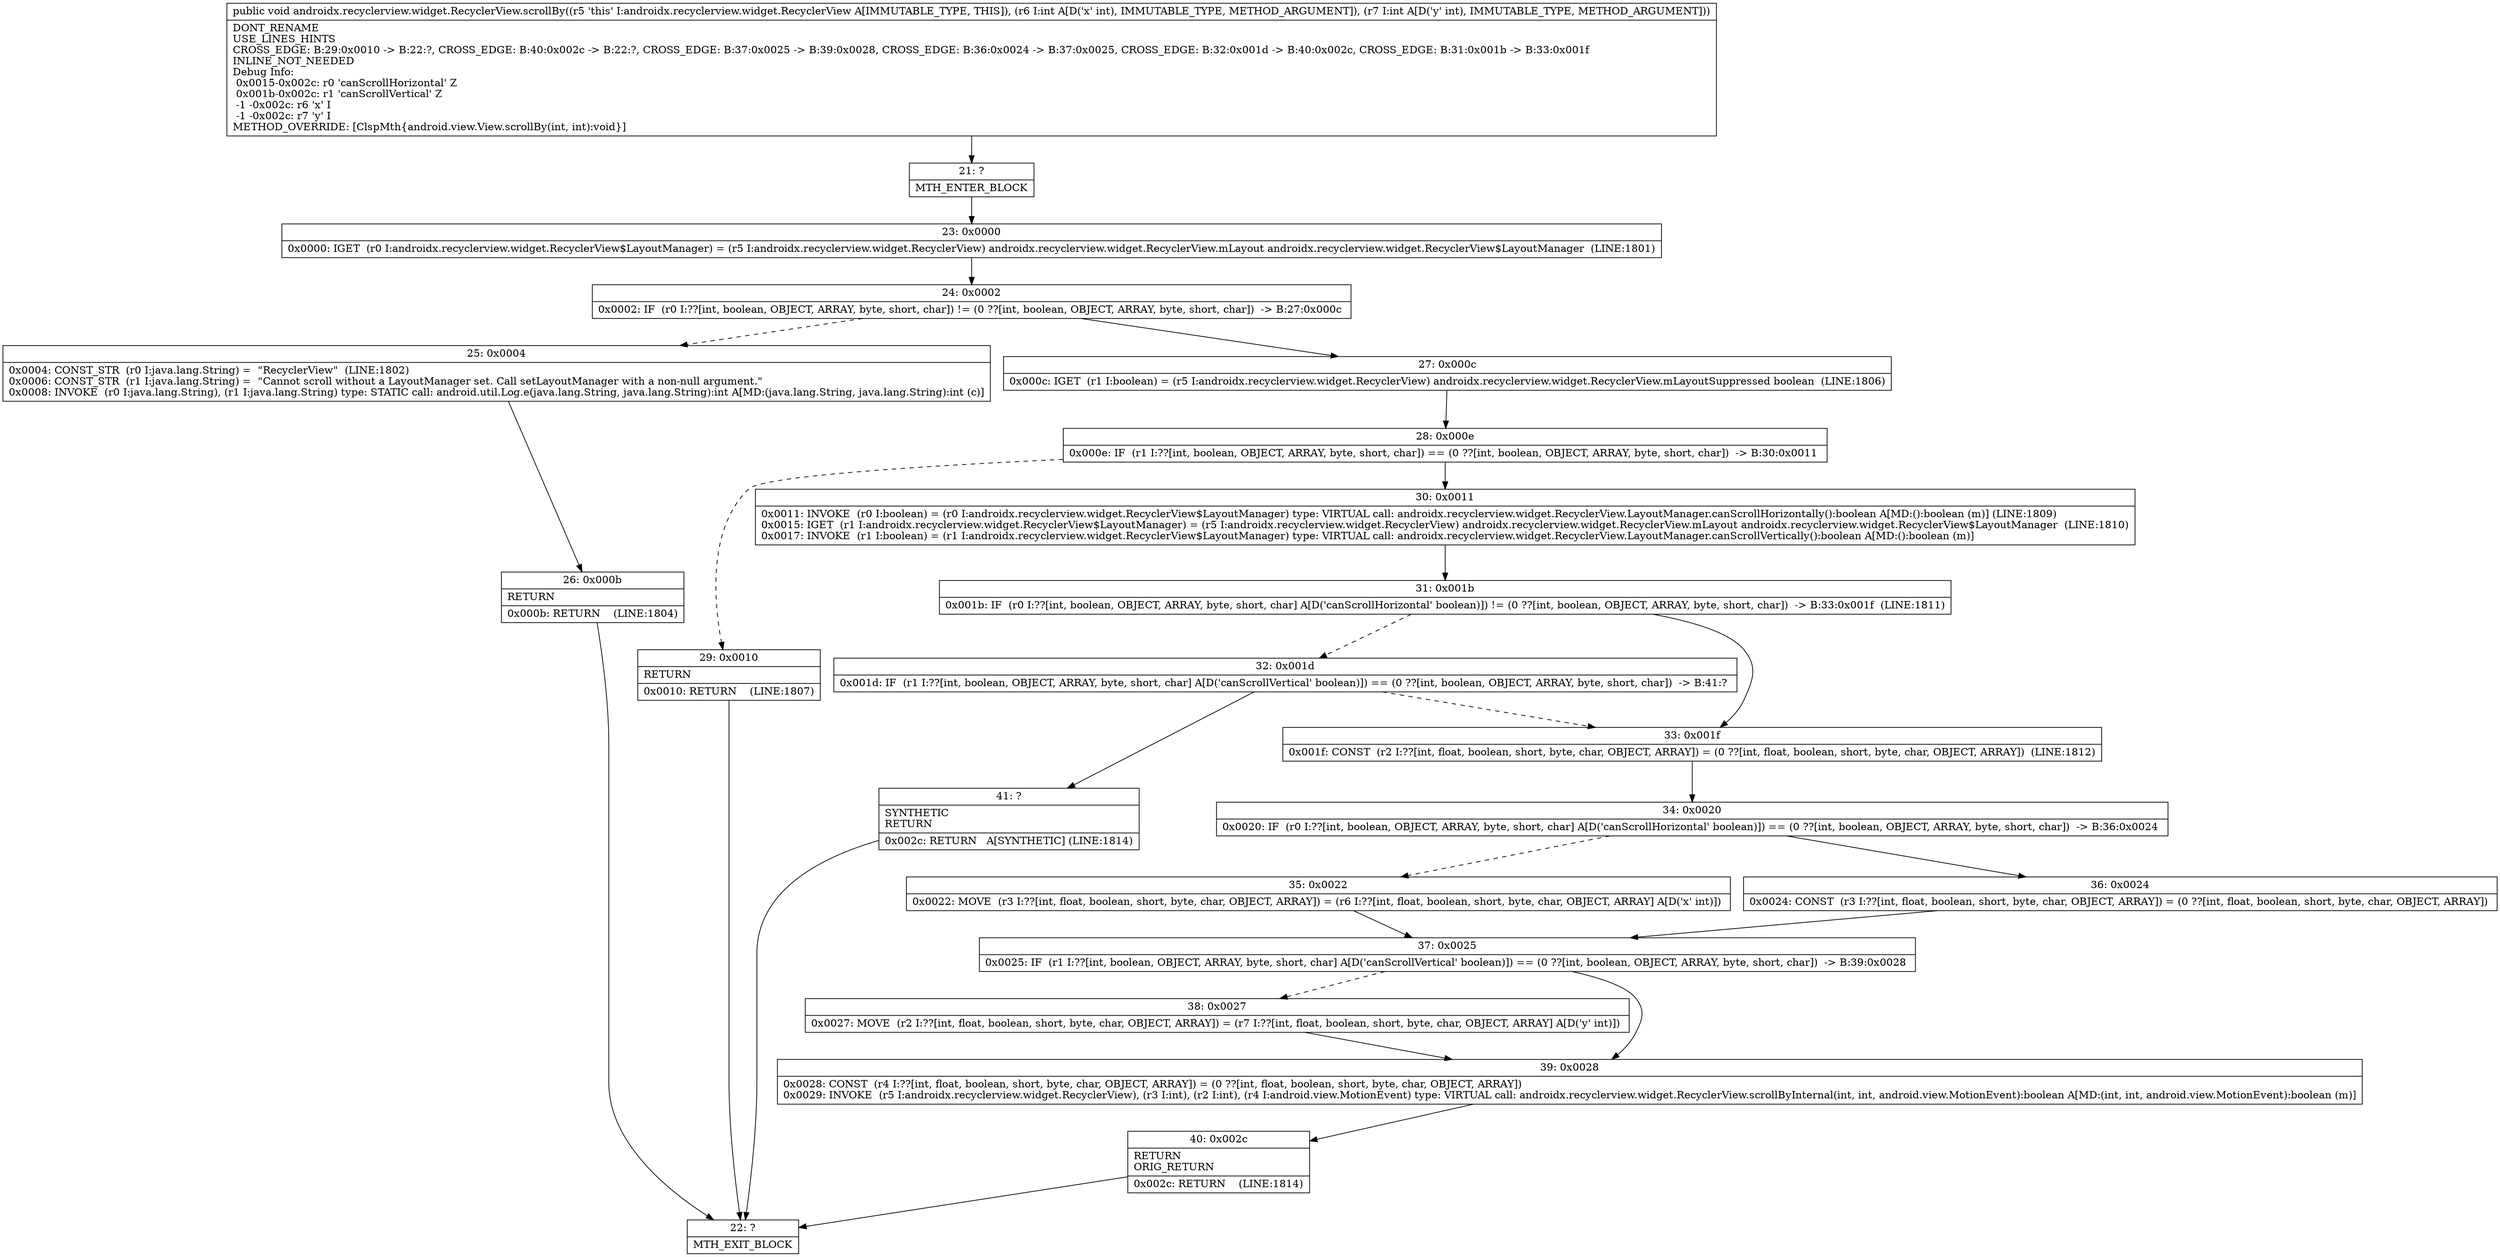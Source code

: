 digraph "CFG forandroidx.recyclerview.widget.RecyclerView.scrollBy(II)V" {
Node_21 [shape=record,label="{21\:\ ?|MTH_ENTER_BLOCK\l}"];
Node_23 [shape=record,label="{23\:\ 0x0000|0x0000: IGET  (r0 I:androidx.recyclerview.widget.RecyclerView$LayoutManager) = (r5 I:androidx.recyclerview.widget.RecyclerView) androidx.recyclerview.widget.RecyclerView.mLayout androidx.recyclerview.widget.RecyclerView$LayoutManager  (LINE:1801)\l}"];
Node_24 [shape=record,label="{24\:\ 0x0002|0x0002: IF  (r0 I:??[int, boolean, OBJECT, ARRAY, byte, short, char]) != (0 ??[int, boolean, OBJECT, ARRAY, byte, short, char])  \-\> B:27:0x000c \l}"];
Node_25 [shape=record,label="{25\:\ 0x0004|0x0004: CONST_STR  (r0 I:java.lang.String) =  \"RecyclerView\"  (LINE:1802)\l0x0006: CONST_STR  (r1 I:java.lang.String) =  \"Cannot scroll without a LayoutManager set. Call setLayoutManager with a non\-null argument.\" \l0x0008: INVOKE  (r0 I:java.lang.String), (r1 I:java.lang.String) type: STATIC call: android.util.Log.e(java.lang.String, java.lang.String):int A[MD:(java.lang.String, java.lang.String):int (c)]\l}"];
Node_26 [shape=record,label="{26\:\ 0x000b|RETURN\l|0x000b: RETURN    (LINE:1804)\l}"];
Node_22 [shape=record,label="{22\:\ ?|MTH_EXIT_BLOCK\l}"];
Node_27 [shape=record,label="{27\:\ 0x000c|0x000c: IGET  (r1 I:boolean) = (r5 I:androidx.recyclerview.widget.RecyclerView) androidx.recyclerview.widget.RecyclerView.mLayoutSuppressed boolean  (LINE:1806)\l}"];
Node_28 [shape=record,label="{28\:\ 0x000e|0x000e: IF  (r1 I:??[int, boolean, OBJECT, ARRAY, byte, short, char]) == (0 ??[int, boolean, OBJECT, ARRAY, byte, short, char])  \-\> B:30:0x0011 \l}"];
Node_29 [shape=record,label="{29\:\ 0x0010|RETURN\l|0x0010: RETURN    (LINE:1807)\l}"];
Node_30 [shape=record,label="{30\:\ 0x0011|0x0011: INVOKE  (r0 I:boolean) = (r0 I:androidx.recyclerview.widget.RecyclerView$LayoutManager) type: VIRTUAL call: androidx.recyclerview.widget.RecyclerView.LayoutManager.canScrollHorizontally():boolean A[MD:():boolean (m)] (LINE:1809)\l0x0015: IGET  (r1 I:androidx.recyclerview.widget.RecyclerView$LayoutManager) = (r5 I:androidx.recyclerview.widget.RecyclerView) androidx.recyclerview.widget.RecyclerView.mLayout androidx.recyclerview.widget.RecyclerView$LayoutManager  (LINE:1810)\l0x0017: INVOKE  (r1 I:boolean) = (r1 I:androidx.recyclerview.widget.RecyclerView$LayoutManager) type: VIRTUAL call: androidx.recyclerview.widget.RecyclerView.LayoutManager.canScrollVertically():boolean A[MD:():boolean (m)]\l}"];
Node_31 [shape=record,label="{31\:\ 0x001b|0x001b: IF  (r0 I:??[int, boolean, OBJECT, ARRAY, byte, short, char] A[D('canScrollHorizontal' boolean)]) != (0 ??[int, boolean, OBJECT, ARRAY, byte, short, char])  \-\> B:33:0x001f  (LINE:1811)\l}"];
Node_32 [shape=record,label="{32\:\ 0x001d|0x001d: IF  (r1 I:??[int, boolean, OBJECT, ARRAY, byte, short, char] A[D('canScrollVertical' boolean)]) == (0 ??[int, boolean, OBJECT, ARRAY, byte, short, char])  \-\> B:41:? \l}"];
Node_41 [shape=record,label="{41\:\ ?|SYNTHETIC\lRETURN\l|0x002c: RETURN   A[SYNTHETIC] (LINE:1814)\l}"];
Node_33 [shape=record,label="{33\:\ 0x001f|0x001f: CONST  (r2 I:??[int, float, boolean, short, byte, char, OBJECT, ARRAY]) = (0 ??[int, float, boolean, short, byte, char, OBJECT, ARRAY])  (LINE:1812)\l}"];
Node_34 [shape=record,label="{34\:\ 0x0020|0x0020: IF  (r0 I:??[int, boolean, OBJECT, ARRAY, byte, short, char] A[D('canScrollHorizontal' boolean)]) == (0 ??[int, boolean, OBJECT, ARRAY, byte, short, char])  \-\> B:36:0x0024 \l}"];
Node_35 [shape=record,label="{35\:\ 0x0022|0x0022: MOVE  (r3 I:??[int, float, boolean, short, byte, char, OBJECT, ARRAY]) = (r6 I:??[int, float, boolean, short, byte, char, OBJECT, ARRAY] A[D('x' int)]) \l}"];
Node_37 [shape=record,label="{37\:\ 0x0025|0x0025: IF  (r1 I:??[int, boolean, OBJECT, ARRAY, byte, short, char] A[D('canScrollVertical' boolean)]) == (0 ??[int, boolean, OBJECT, ARRAY, byte, short, char])  \-\> B:39:0x0028 \l}"];
Node_38 [shape=record,label="{38\:\ 0x0027|0x0027: MOVE  (r2 I:??[int, float, boolean, short, byte, char, OBJECT, ARRAY]) = (r7 I:??[int, float, boolean, short, byte, char, OBJECT, ARRAY] A[D('y' int)]) \l}"];
Node_39 [shape=record,label="{39\:\ 0x0028|0x0028: CONST  (r4 I:??[int, float, boolean, short, byte, char, OBJECT, ARRAY]) = (0 ??[int, float, boolean, short, byte, char, OBJECT, ARRAY]) \l0x0029: INVOKE  (r5 I:androidx.recyclerview.widget.RecyclerView), (r3 I:int), (r2 I:int), (r4 I:android.view.MotionEvent) type: VIRTUAL call: androidx.recyclerview.widget.RecyclerView.scrollByInternal(int, int, android.view.MotionEvent):boolean A[MD:(int, int, android.view.MotionEvent):boolean (m)]\l}"];
Node_40 [shape=record,label="{40\:\ 0x002c|RETURN\lORIG_RETURN\l|0x002c: RETURN    (LINE:1814)\l}"];
Node_36 [shape=record,label="{36\:\ 0x0024|0x0024: CONST  (r3 I:??[int, float, boolean, short, byte, char, OBJECT, ARRAY]) = (0 ??[int, float, boolean, short, byte, char, OBJECT, ARRAY]) \l}"];
MethodNode[shape=record,label="{public void androidx.recyclerview.widget.RecyclerView.scrollBy((r5 'this' I:androidx.recyclerview.widget.RecyclerView A[IMMUTABLE_TYPE, THIS]), (r6 I:int A[D('x' int), IMMUTABLE_TYPE, METHOD_ARGUMENT]), (r7 I:int A[D('y' int), IMMUTABLE_TYPE, METHOD_ARGUMENT]))  | DONT_RENAME\lUSE_LINES_HINTS\lCROSS_EDGE: B:29:0x0010 \-\> B:22:?, CROSS_EDGE: B:40:0x002c \-\> B:22:?, CROSS_EDGE: B:37:0x0025 \-\> B:39:0x0028, CROSS_EDGE: B:36:0x0024 \-\> B:37:0x0025, CROSS_EDGE: B:32:0x001d \-\> B:40:0x002c, CROSS_EDGE: B:31:0x001b \-\> B:33:0x001f\lINLINE_NOT_NEEDED\lDebug Info:\l  0x0015\-0x002c: r0 'canScrollHorizontal' Z\l  0x001b\-0x002c: r1 'canScrollVertical' Z\l  \-1 \-0x002c: r6 'x' I\l  \-1 \-0x002c: r7 'y' I\lMETHOD_OVERRIDE: [ClspMth\{android.view.View.scrollBy(int, int):void\}]\l}"];
MethodNode -> Node_21;Node_21 -> Node_23;
Node_23 -> Node_24;
Node_24 -> Node_25[style=dashed];
Node_24 -> Node_27;
Node_25 -> Node_26;
Node_26 -> Node_22;
Node_27 -> Node_28;
Node_28 -> Node_29[style=dashed];
Node_28 -> Node_30;
Node_29 -> Node_22;
Node_30 -> Node_31;
Node_31 -> Node_32[style=dashed];
Node_31 -> Node_33;
Node_32 -> Node_33[style=dashed];
Node_32 -> Node_41;
Node_41 -> Node_22;
Node_33 -> Node_34;
Node_34 -> Node_35[style=dashed];
Node_34 -> Node_36;
Node_35 -> Node_37;
Node_37 -> Node_38[style=dashed];
Node_37 -> Node_39;
Node_38 -> Node_39;
Node_39 -> Node_40;
Node_40 -> Node_22;
Node_36 -> Node_37;
}

